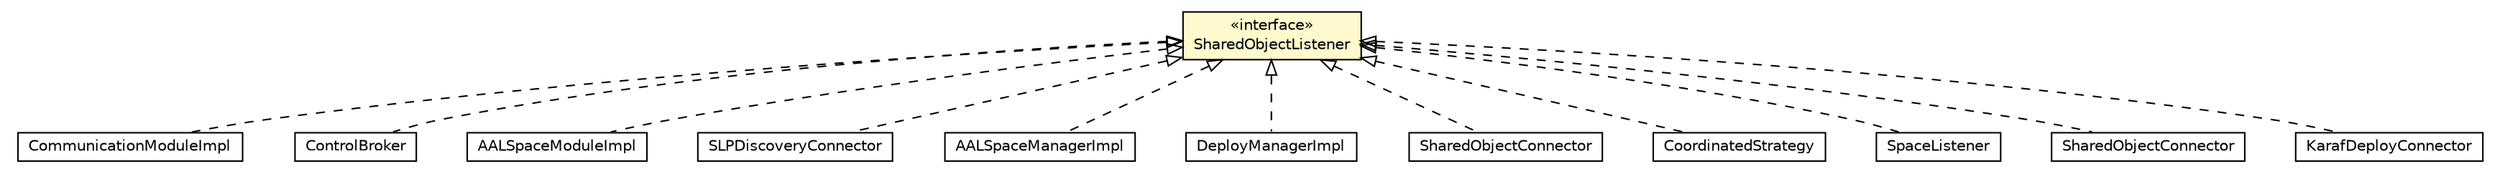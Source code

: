 #!/usr/local/bin/dot
#
# Class diagram 
# Generated by UMLGraph version R5_6-24-gf6e263 (http://www.umlgraph.org/)
#

digraph G {
	edge [fontname="Helvetica",fontsize=10,labelfontname="Helvetica",labelfontsize=10];
	node [fontname="Helvetica",fontsize=10,shape=plaintext];
	nodesep=0.25;
	ranksep=0.5;
	// org.universAAL.middleware.container.SharedObjectListener
	c383906 [label=<<table title="org.universAAL.middleware.container.SharedObjectListener" border="0" cellborder="1" cellspacing="0" cellpadding="2" port="p" bgcolor="lemonChiffon" href="./SharedObjectListener.html">
		<tr><td><table border="0" cellspacing="0" cellpadding="1">
<tr><td align="center" balign="center"> &#171;interface&#187; </td></tr>
<tr><td align="center" balign="center"> SharedObjectListener </td></tr>
		</table></td></tr>
		</table>>, URL="./SharedObjectListener.html", fontname="Helvetica", fontcolor="black", fontsize=10.0];
	// org.universAAL.middleware.modules.communication.CommunicationModuleImpl
	c384203 [label=<<table title="org.universAAL.middleware.modules.communication.CommunicationModuleImpl" border="0" cellborder="1" cellspacing="0" cellpadding="2" port="p" href="../modules/communication/CommunicationModuleImpl.html">
		<tr><td><table border="0" cellspacing="0" cellpadding="1">
<tr><td align="center" balign="center"> CommunicationModuleImpl </td></tr>
		</table></td></tr>
		</table>>, URL="../modules/communication/CommunicationModuleImpl.html", fontname="Helvetica", fontcolor="black", fontsize=10.0];
	// org.universAAL.middleware.brokers.control.ControlBroker
	c384227 [label=<<table title="org.universAAL.middleware.brokers.control.ControlBroker" border="0" cellborder="1" cellspacing="0" cellpadding="2" port="p" href="../brokers/control/ControlBroker.html">
		<tr><td><table border="0" cellspacing="0" cellpadding="1">
<tr><td align="center" balign="center"> ControlBroker </td></tr>
		</table></td></tr>
		</table>>, URL="../brokers/control/ControlBroker.html", fontname="Helvetica", fontcolor="black", fontsize=10.0];
	// org.universAAL.middleware.modules.aalspace.AALSpaceModuleImpl
	c384229 [label=<<table title="org.universAAL.middleware.modules.aalspace.AALSpaceModuleImpl" border="0" cellborder="1" cellspacing="0" cellpadding="2" port="p" href="../modules/aalspace/AALSpaceModuleImpl.html">
		<tr><td><table border="0" cellspacing="0" cellpadding="1">
<tr><td align="center" balign="center"> AALSpaceModuleImpl </td></tr>
		</table></td></tr>
		</table>>, URL="../modules/aalspace/AALSpaceModuleImpl.html", fontname="Helvetica", fontcolor="black", fontsize=10.0];
	// org.universAAL.middleware.connectors.discovery.slp.SLPDiscoveryConnector
	c384230 [label=<<table title="org.universAAL.middleware.connectors.discovery.slp.SLPDiscoveryConnector" border="0" cellborder="1" cellspacing="0" cellpadding="2" port="p" href="../connectors/discovery/slp/SLPDiscoveryConnector.html">
		<tr><td><table border="0" cellspacing="0" cellpadding="1">
<tr><td align="center" balign="center"> SLPDiscoveryConnector </td></tr>
		</table></td></tr>
		</table>>, URL="../connectors/discovery/slp/SLPDiscoveryConnector.html", fontname="Helvetica", fontcolor="black", fontsize=10.0];
	// org.universAAL.middleware.managers.aalspace.AALSpaceManagerImpl
	c384234 [label=<<table title="org.universAAL.middleware.managers.aalspace.AALSpaceManagerImpl" border="0" cellborder="1" cellspacing="0" cellpadding="2" port="p" href="../managers/aalspace/AALSpaceManagerImpl.html">
		<tr><td><table border="0" cellspacing="0" cellpadding="1">
<tr><td align="center" balign="center"> AALSpaceManagerImpl </td></tr>
		</table></td></tr>
		</table>>, URL="../managers/aalspace/AALSpaceManagerImpl.html", fontname="Helvetica", fontcolor="black", fontsize=10.0];
	// org.universAAL.middleware.managers.deploy.DeployManagerImpl
	c384241 [label=<<table title="org.universAAL.middleware.managers.deploy.DeployManagerImpl" border="0" cellborder="1" cellspacing="0" cellpadding="2" port="p" href="../managers/deploy/DeployManagerImpl.html">
		<tr><td><table border="0" cellspacing="0" cellpadding="1">
<tr><td align="center" balign="center"> DeployManagerImpl </td></tr>
		</table></td></tr>
		</table>>, URL="../managers/deploy/DeployManagerImpl.html", fontname="Helvetica", fontcolor="black", fontsize=10.0];
	// org.universAAL.middleware.managers.configuration.core.impl.secondaryManagers.SharedObjectConnector
	c384261 [label=<<table title="org.universAAL.middleware.managers.configuration.core.impl.secondaryManagers.SharedObjectConnector" border="0" cellborder="1" cellspacing="0" cellpadding="2" port="p" href="../managers/configuration/core/impl/secondaryManagers/SharedObjectConnector.html">
		<tr><td><table border="0" cellspacing="0" cellpadding="1">
<tr><td align="center" balign="center"> SharedObjectConnector </td></tr>
		</table></td></tr>
		</table>>, URL="../managers/configuration/core/impl/secondaryManagers/SharedObjectConnector.html", fontname="Helvetica", fontcolor="black", fontsize=10.0];
	// org.universAAL.middleware.ui.impl.generic.CoordinatedStrategy
	c384401 [label=<<table title="org.universAAL.middleware.ui.impl.generic.CoordinatedStrategy" border="0" cellborder="1" cellspacing="0" cellpadding="2" port="p" href="../ui/impl/generic/CoordinatedStrategy.html">
		<tr><td><table border="0" cellspacing="0" cellpadding="1">
<tr><td align="center" balign="center"> CoordinatedStrategy </td></tr>
		</table></td></tr>
		</table>>, URL="../ui/impl/generic/CoordinatedStrategy.html", fontname="Helvetica", fontcolor="black", fontsize=10.0];
	// org.universAAL.middleware.managers.distributedmw.impl.SpaceListener
	c384465 [label=<<table title="org.universAAL.middleware.managers.distributedmw.impl.SpaceListener" border="0" cellborder="1" cellspacing="0" cellpadding="2" port="p" href="../managers/distributedmw/impl/SpaceListener.html">
		<tr><td><table border="0" cellspacing="0" cellpadding="1">
<tr><td align="center" balign="center"> SpaceListener </td></tr>
		</table></td></tr>
		</table>>, URL="../managers/distributedmw/impl/SpaceListener.html", fontname="Helvetica", fontcolor="black", fontsize=10.0];
	// org.universAAL.middleware.managers.distributedmw.impl.SharedObjectConnector
	c384472 [label=<<table title="org.universAAL.middleware.managers.distributedmw.impl.SharedObjectConnector" border="0" cellborder="1" cellspacing="0" cellpadding="2" port="p" href="../managers/distributedmw/impl/SharedObjectConnector.html">
		<tr><td><table border="0" cellspacing="0" cellpadding="1">
<tr><td align="center" balign="center"> SharedObjectConnector </td></tr>
		</table></td></tr>
		</table>>, URL="../managers/distributedmw/impl/SharedObjectConnector.html", fontname="Helvetica", fontcolor="black", fontsize=10.0];
	// org.universAAL.middleware.connectors.deploy.karaf.KarafDeployConnector
	c384498 [label=<<table title="org.universAAL.middleware.connectors.deploy.karaf.KarafDeployConnector" border="0" cellborder="1" cellspacing="0" cellpadding="2" port="p" href="../connectors/deploy/karaf/KarafDeployConnector.html">
		<tr><td><table border="0" cellspacing="0" cellpadding="1">
<tr><td align="center" balign="center"> KarafDeployConnector </td></tr>
		</table></td></tr>
		</table>>, URL="../connectors/deploy/karaf/KarafDeployConnector.html", fontname="Helvetica", fontcolor="black", fontsize=10.0];
	//org.universAAL.middleware.modules.communication.CommunicationModuleImpl implements org.universAAL.middleware.container.SharedObjectListener
	c383906:p -> c384203:p [dir=back,arrowtail=empty,style=dashed];
	//org.universAAL.middleware.brokers.control.ControlBroker implements org.universAAL.middleware.container.SharedObjectListener
	c383906:p -> c384227:p [dir=back,arrowtail=empty,style=dashed];
	//org.universAAL.middleware.modules.aalspace.AALSpaceModuleImpl implements org.universAAL.middleware.container.SharedObjectListener
	c383906:p -> c384229:p [dir=back,arrowtail=empty,style=dashed];
	//org.universAAL.middleware.connectors.discovery.slp.SLPDiscoveryConnector implements org.universAAL.middleware.container.SharedObjectListener
	c383906:p -> c384230:p [dir=back,arrowtail=empty,style=dashed];
	//org.universAAL.middleware.managers.aalspace.AALSpaceManagerImpl implements org.universAAL.middleware.container.SharedObjectListener
	c383906:p -> c384234:p [dir=back,arrowtail=empty,style=dashed];
	//org.universAAL.middleware.managers.deploy.DeployManagerImpl implements org.universAAL.middleware.container.SharedObjectListener
	c383906:p -> c384241:p [dir=back,arrowtail=empty,style=dashed];
	//org.universAAL.middleware.managers.configuration.core.impl.secondaryManagers.SharedObjectConnector implements org.universAAL.middleware.container.SharedObjectListener
	c383906:p -> c384261:p [dir=back,arrowtail=empty,style=dashed];
	//org.universAAL.middleware.ui.impl.generic.CoordinatedStrategy implements org.universAAL.middleware.container.SharedObjectListener
	c383906:p -> c384401:p [dir=back,arrowtail=empty,style=dashed];
	//org.universAAL.middleware.managers.distributedmw.impl.SpaceListener implements org.universAAL.middleware.container.SharedObjectListener
	c383906:p -> c384465:p [dir=back,arrowtail=empty,style=dashed];
	//org.universAAL.middleware.managers.distributedmw.impl.SharedObjectConnector implements org.universAAL.middleware.container.SharedObjectListener
	c383906:p -> c384472:p [dir=back,arrowtail=empty,style=dashed];
	//org.universAAL.middleware.connectors.deploy.karaf.KarafDeployConnector implements org.universAAL.middleware.container.SharedObjectListener
	c383906:p -> c384498:p [dir=back,arrowtail=empty,style=dashed];
}

